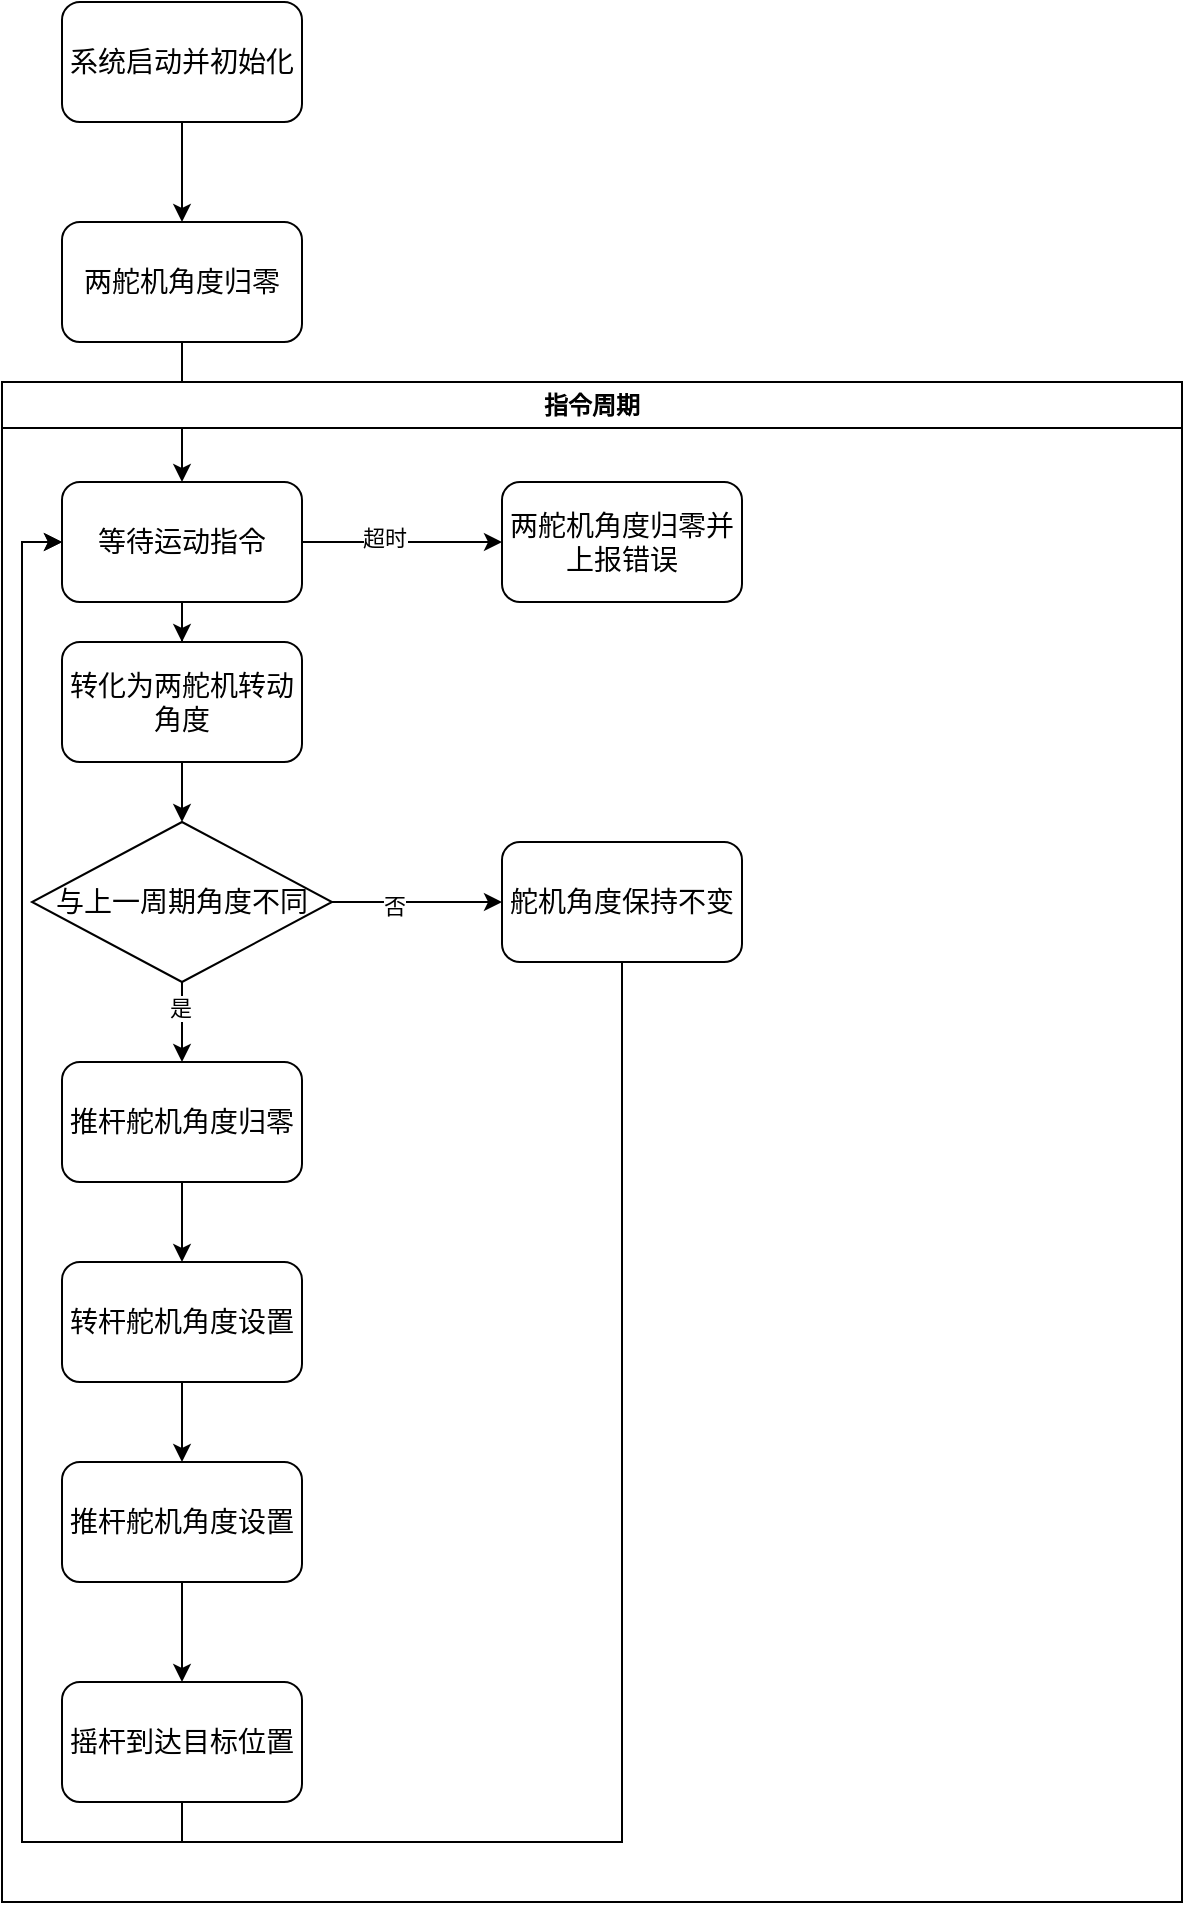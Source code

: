 <mxfile version="24.1.0" type="device">
  <diagram name="第 1 页" id="dy8baexr2paWgTkw0r5Y">
    <mxGraphModel dx="1436" dy="968" grid="1" gridSize="10" guides="1" tooltips="1" connect="1" arrows="1" fold="1" page="1" pageScale="1" pageWidth="827" pageHeight="1169" math="0" shadow="0">
      <root>
        <mxCell id="0" />
        <mxCell id="1" parent="0" />
        <mxCell id="tJvPCn1hewEJFcLs1BAq-3" value="" style="edgeStyle=orthogonalEdgeStyle;rounded=0;orthogonalLoop=1;jettySize=auto;html=1;" edge="1" parent="1" source="tJvPCn1hewEJFcLs1BAq-1" target="tJvPCn1hewEJFcLs1BAq-2">
          <mxGeometry relative="1" as="geometry" />
        </mxCell>
        <mxCell id="tJvPCn1hewEJFcLs1BAq-1" value="&lt;font style=&quot;font-size: 14px;&quot;&gt;系统启动并初始化&lt;/font&gt;" style="rounded=1;whiteSpace=wrap;html=1;" vertex="1" parent="1">
          <mxGeometry x="230" y="110" width="120" height="60" as="geometry" />
        </mxCell>
        <mxCell id="tJvPCn1hewEJFcLs1BAq-5" value="" style="edgeStyle=orthogonalEdgeStyle;rounded=0;orthogonalLoop=1;jettySize=auto;html=1;" edge="1" parent="1" source="tJvPCn1hewEJFcLs1BAq-2" target="tJvPCn1hewEJFcLs1BAq-4">
          <mxGeometry relative="1" as="geometry" />
        </mxCell>
        <mxCell id="tJvPCn1hewEJFcLs1BAq-2" value="&lt;font style=&quot;font-size: 14px;&quot;&gt;两舵机角度归零&lt;/font&gt;" style="rounded=1;whiteSpace=wrap;html=1;" vertex="1" parent="1">
          <mxGeometry x="230" y="220" width="120" height="60" as="geometry" />
        </mxCell>
        <mxCell id="tJvPCn1hewEJFcLs1BAq-10" value="" style="edgeStyle=orthogonalEdgeStyle;rounded=0;orthogonalLoop=1;jettySize=auto;html=1;" edge="1" parent="1" source="tJvPCn1hewEJFcLs1BAq-4" target="tJvPCn1hewEJFcLs1BAq-8">
          <mxGeometry relative="1" as="geometry" />
        </mxCell>
        <mxCell id="tJvPCn1hewEJFcLs1BAq-18" style="edgeStyle=orthogonalEdgeStyle;rounded=0;orthogonalLoop=1;jettySize=auto;html=1;" edge="1" parent="1" source="tJvPCn1hewEJFcLs1BAq-4" target="tJvPCn1hewEJFcLs1BAq-17">
          <mxGeometry relative="1" as="geometry" />
        </mxCell>
        <mxCell id="tJvPCn1hewEJFcLs1BAq-19" value="超时" style="edgeLabel;html=1;align=center;verticalAlign=middle;resizable=0;points=[];" vertex="1" connectable="0" parent="tJvPCn1hewEJFcLs1BAq-18">
          <mxGeometry x="-0.193" y="2" relative="1" as="geometry">
            <mxPoint as="offset" />
          </mxGeometry>
        </mxCell>
        <mxCell id="tJvPCn1hewEJFcLs1BAq-4" value="&lt;font style=&quot;font-size: 14px;&quot;&gt;等待运动指令&lt;/font&gt;" style="rounded=1;whiteSpace=wrap;html=1;" vertex="1" parent="1">
          <mxGeometry x="230" y="350" width="120" height="60" as="geometry" />
        </mxCell>
        <mxCell id="tJvPCn1hewEJFcLs1BAq-7" value="指令周期" style="swimlane;whiteSpace=wrap;html=1;" vertex="1" parent="1">
          <mxGeometry x="200" y="300" width="590" height="760" as="geometry" />
        </mxCell>
        <mxCell id="tJvPCn1hewEJFcLs1BAq-11" value="" style="edgeStyle=orthogonalEdgeStyle;rounded=0;orthogonalLoop=1;jettySize=auto;html=1;" edge="1" parent="tJvPCn1hewEJFcLs1BAq-7" source="tJvPCn1hewEJFcLs1BAq-8" target="tJvPCn1hewEJFcLs1BAq-9">
          <mxGeometry relative="1" as="geometry" />
        </mxCell>
        <mxCell id="tJvPCn1hewEJFcLs1BAq-8" value="&lt;font style=&quot;font-size: 14px;&quot;&gt;转化为两舵机转动角度&lt;/font&gt;" style="rounded=1;whiteSpace=wrap;html=1;" vertex="1" parent="tJvPCn1hewEJFcLs1BAq-7">
          <mxGeometry x="30" y="130" width="120" height="60" as="geometry" />
        </mxCell>
        <mxCell id="tJvPCn1hewEJFcLs1BAq-14" value="" style="edgeStyle=orthogonalEdgeStyle;rounded=0;orthogonalLoop=1;jettySize=auto;html=1;" edge="1" parent="tJvPCn1hewEJFcLs1BAq-7" source="tJvPCn1hewEJFcLs1BAq-9" target="tJvPCn1hewEJFcLs1BAq-13">
          <mxGeometry relative="1" as="geometry" />
        </mxCell>
        <mxCell id="tJvPCn1hewEJFcLs1BAq-15" value="否" style="edgeLabel;html=1;align=center;verticalAlign=middle;resizable=0;points=[];" vertex="1" connectable="0" parent="tJvPCn1hewEJFcLs1BAq-14">
          <mxGeometry x="-0.271" y="-2" relative="1" as="geometry">
            <mxPoint as="offset" />
          </mxGeometry>
        </mxCell>
        <mxCell id="tJvPCn1hewEJFcLs1BAq-22" value="" style="edgeStyle=orthogonalEdgeStyle;rounded=0;orthogonalLoop=1;jettySize=auto;html=1;" edge="1" parent="tJvPCn1hewEJFcLs1BAq-7" source="tJvPCn1hewEJFcLs1BAq-9" target="tJvPCn1hewEJFcLs1BAq-21">
          <mxGeometry relative="1" as="geometry" />
        </mxCell>
        <mxCell id="tJvPCn1hewEJFcLs1BAq-25" value="是" style="edgeLabel;html=1;align=center;verticalAlign=middle;resizable=0;points=[];" vertex="1" connectable="0" parent="tJvPCn1hewEJFcLs1BAq-22">
          <mxGeometry x="-0.383" y="-1" relative="1" as="geometry">
            <mxPoint as="offset" />
          </mxGeometry>
        </mxCell>
        <mxCell id="tJvPCn1hewEJFcLs1BAq-9" value="&lt;font style=&quot;font-size: 14px;&quot;&gt;与上一周期&lt;font style=&quot;&quot;&gt;角度&lt;/font&gt;不同&lt;/font&gt;" style="rhombus;whiteSpace=wrap;html=1;" vertex="1" parent="tJvPCn1hewEJFcLs1BAq-7">
          <mxGeometry x="15" y="220" width="150" height="80" as="geometry" />
        </mxCell>
        <mxCell id="tJvPCn1hewEJFcLs1BAq-13" value="&lt;font style=&quot;font-size: 14px;&quot;&gt;舵机角度保持不变&lt;/font&gt;" style="rounded=1;whiteSpace=wrap;html=1;" vertex="1" parent="tJvPCn1hewEJFcLs1BAq-7">
          <mxGeometry x="250" y="230" width="120" height="60" as="geometry" />
        </mxCell>
        <mxCell id="tJvPCn1hewEJFcLs1BAq-17" value="&lt;font style=&quot;font-size: 14px;&quot;&gt;两舵机角度归零并上报错误&lt;/font&gt;" style="rounded=1;whiteSpace=wrap;html=1;" vertex="1" parent="tJvPCn1hewEJFcLs1BAq-7">
          <mxGeometry x="250" y="50" width="120" height="60" as="geometry" />
        </mxCell>
        <mxCell id="tJvPCn1hewEJFcLs1BAq-26" value="" style="edgeStyle=orthogonalEdgeStyle;rounded=0;orthogonalLoop=1;jettySize=auto;html=1;" edge="1" parent="tJvPCn1hewEJFcLs1BAq-7" source="tJvPCn1hewEJFcLs1BAq-21" target="tJvPCn1hewEJFcLs1BAq-23">
          <mxGeometry relative="1" as="geometry" />
        </mxCell>
        <mxCell id="tJvPCn1hewEJFcLs1BAq-21" value="&lt;span style=&quot;font-size: 14px;&quot;&gt;推杆舵机角度归零&lt;/span&gt;" style="rounded=1;whiteSpace=wrap;html=1;" vertex="1" parent="tJvPCn1hewEJFcLs1BAq-7">
          <mxGeometry x="30" y="340" width="120" height="60" as="geometry" />
        </mxCell>
        <mxCell id="tJvPCn1hewEJFcLs1BAq-27" value="" style="edgeStyle=orthogonalEdgeStyle;rounded=0;orthogonalLoop=1;jettySize=auto;html=1;" edge="1" parent="tJvPCn1hewEJFcLs1BAq-7" source="tJvPCn1hewEJFcLs1BAq-23" target="tJvPCn1hewEJFcLs1BAq-24">
          <mxGeometry relative="1" as="geometry" />
        </mxCell>
        <mxCell id="tJvPCn1hewEJFcLs1BAq-23" value="&lt;span style=&quot;font-size: 14px;&quot;&gt;转杆舵机角度设置&lt;/span&gt;" style="rounded=1;whiteSpace=wrap;html=1;" vertex="1" parent="tJvPCn1hewEJFcLs1BAq-7">
          <mxGeometry x="30" y="440" width="120" height="60" as="geometry" />
        </mxCell>
        <mxCell id="tJvPCn1hewEJFcLs1BAq-31" value="" style="edgeStyle=orthogonalEdgeStyle;rounded=0;orthogonalLoop=1;jettySize=auto;html=1;" edge="1" parent="tJvPCn1hewEJFcLs1BAq-7" source="tJvPCn1hewEJFcLs1BAq-24" target="tJvPCn1hewEJFcLs1BAq-29">
          <mxGeometry relative="1" as="geometry" />
        </mxCell>
        <mxCell id="tJvPCn1hewEJFcLs1BAq-24" value="&lt;span style=&quot;font-size: 14px;&quot;&gt;推杆舵机角度设置&lt;/span&gt;" style="rounded=1;whiteSpace=wrap;html=1;" vertex="1" parent="tJvPCn1hewEJFcLs1BAq-7">
          <mxGeometry x="30" y="540" width="120" height="60" as="geometry" />
        </mxCell>
        <mxCell id="tJvPCn1hewEJFcLs1BAq-29" value="&lt;span style=&quot;font-size: 14px;&quot;&gt;摇杆到达目标位置&lt;/span&gt;" style="rounded=1;whiteSpace=wrap;html=1;" vertex="1" parent="tJvPCn1hewEJFcLs1BAq-7">
          <mxGeometry x="30" y="650" width="120" height="60" as="geometry" />
        </mxCell>
        <mxCell id="tJvPCn1hewEJFcLs1BAq-32" style="edgeStyle=orthogonalEdgeStyle;rounded=0;orthogonalLoop=1;jettySize=auto;html=1;entryX=0;entryY=0.5;entryDx=0;entryDy=0;" edge="1" parent="1" source="tJvPCn1hewEJFcLs1BAq-29" target="tJvPCn1hewEJFcLs1BAq-4">
          <mxGeometry relative="1" as="geometry">
            <Array as="points">
              <mxPoint x="290" y="1030" />
              <mxPoint x="210" y="1030" />
              <mxPoint x="210" y="380" />
            </Array>
          </mxGeometry>
        </mxCell>
        <mxCell id="tJvPCn1hewEJFcLs1BAq-33" style="edgeStyle=orthogonalEdgeStyle;rounded=0;orthogonalLoop=1;jettySize=auto;html=1;entryX=0;entryY=0.5;entryDx=0;entryDy=0;" edge="1" parent="1" source="tJvPCn1hewEJFcLs1BAq-13" target="tJvPCn1hewEJFcLs1BAq-4">
          <mxGeometry relative="1" as="geometry">
            <Array as="points">
              <mxPoint x="510" y="1030" />
              <mxPoint x="210" y="1030" />
              <mxPoint x="210" y="380" />
            </Array>
          </mxGeometry>
        </mxCell>
      </root>
    </mxGraphModel>
  </diagram>
</mxfile>

